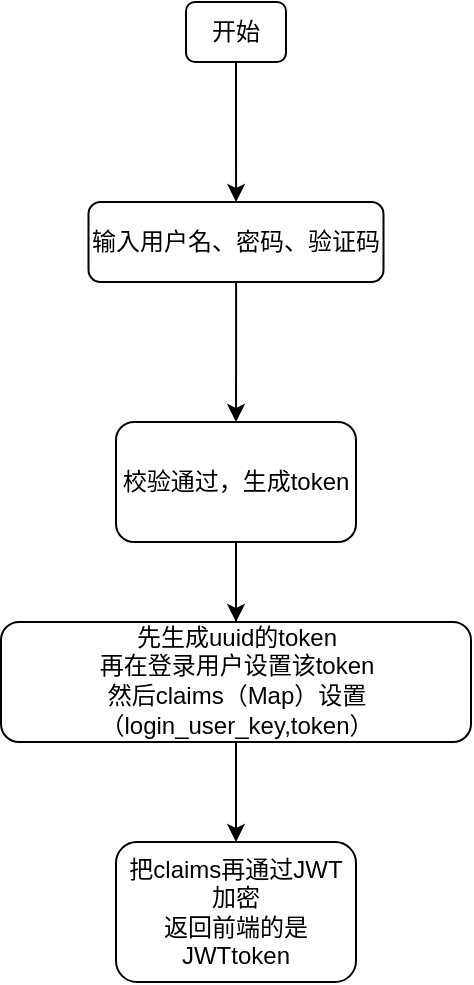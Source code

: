 <mxfile version="20.2.1" type="github">
  <diagram id="ZNL0ltOJPifKmFEmUaxB" name="第 1 页">
    <mxGraphModel dx="1038" dy="585" grid="1" gridSize="10" guides="1" tooltips="1" connect="1" arrows="1" fold="1" page="1" pageScale="1" pageWidth="827" pageHeight="1169" math="0" shadow="0">
      <root>
        <mxCell id="0" />
        <mxCell id="1" parent="0" />
        <mxCell id="C3ZgItmLCDIt8Vd-u6fF-3" value="" style="edgeStyle=orthogonalEdgeStyle;rounded=0;orthogonalLoop=1;jettySize=auto;html=1;" edge="1" parent="1" source="C3ZgItmLCDIt8Vd-u6fF-1" target="C3ZgItmLCDIt8Vd-u6fF-2">
          <mxGeometry relative="1" as="geometry" />
        </mxCell>
        <mxCell id="C3ZgItmLCDIt8Vd-u6fF-1" value="开始" style="rounded=1;whiteSpace=wrap;html=1;" vertex="1" parent="1">
          <mxGeometry x="150" y="20" width="50" height="30" as="geometry" />
        </mxCell>
        <mxCell id="C3ZgItmLCDIt8Vd-u6fF-5" value="" style="edgeStyle=orthogonalEdgeStyle;rounded=0;orthogonalLoop=1;jettySize=auto;html=1;" edge="1" parent="1" source="C3ZgItmLCDIt8Vd-u6fF-2" target="C3ZgItmLCDIt8Vd-u6fF-4">
          <mxGeometry relative="1" as="geometry" />
        </mxCell>
        <mxCell id="C3ZgItmLCDIt8Vd-u6fF-2" value="输入用户名、密码、验证码" style="whiteSpace=wrap;html=1;rounded=1;" vertex="1" parent="1">
          <mxGeometry x="101.25" y="120" width="147.5" height="40" as="geometry" />
        </mxCell>
        <mxCell id="C3ZgItmLCDIt8Vd-u6fF-7" value="" style="edgeStyle=orthogonalEdgeStyle;rounded=0;orthogonalLoop=1;jettySize=auto;html=1;" edge="1" parent="1" source="C3ZgItmLCDIt8Vd-u6fF-4" target="C3ZgItmLCDIt8Vd-u6fF-6">
          <mxGeometry relative="1" as="geometry" />
        </mxCell>
        <mxCell id="C3ZgItmLCDIt8Vd-u6fF-9" value="" style="edgeStyle=orthogonalEdgeStyle;rounded=0;orthogonalLoop=1;jettySize=auto;html=1;" edge="1" parent="1" source="C3ZgItmLCDIt8Vd-u6fF-4" target="C3ZgItmLCDIt8Vd-u6fF-8">
          <mxGeometry relative="1" as="geometry" />
        </mxCell>
        <mxCell id="C3ZgItmLCDIt8Vd-u6fF-4" value="校验通过，生成token" style="whiteSpace=wrap;html=1;rounded=1;" vertex="1" parent="1">
          <mxGeometry x="115" y="230" width="120" height="60" as="geometry" />
        </mxCell>
        <mxCell id="C3ZgItmLCDIt8Vd-u6fF-6" value="把claims再通过JWT加密&lt;br&gt;返回前端的是JWTtoken" style="whiteSpace=wrap;html=1;rounded=1;" vertex="1" parent="1">
          <mxGeometry x="115" y="440" width="120" height="70" as="geometry" />
        </mxCell>
        <mxCell id="C3ZgItmLCDIt8Vd-u6fF-8" value="先生成uuid的token&lt;br&gt;再在登录用户设置该token&lt;br&gt;然后claims（Map）设置（login_user_key,token）&lt;font face=&quot;JetBrains Mono, monospace&quot; color=&quot;#a9b7c6&quot;&gt;&lt;span style=&quot;font-size: 13.067px; background-color: rgb(43, 43, 43);&quot;&gt;&lt;br&gt;&lt;/span&gt;&lt;/font&gt;" style="whiteSpace=wrap;html=1;rounded=1;" vertex="1" parent="1">
          <mxGeometry x="57.5" y="330" width="235" height="60" as="geometry" />
        </mxCell>
      </root>
    </mxGraphModel>
  </diagram>
</mxfile>
